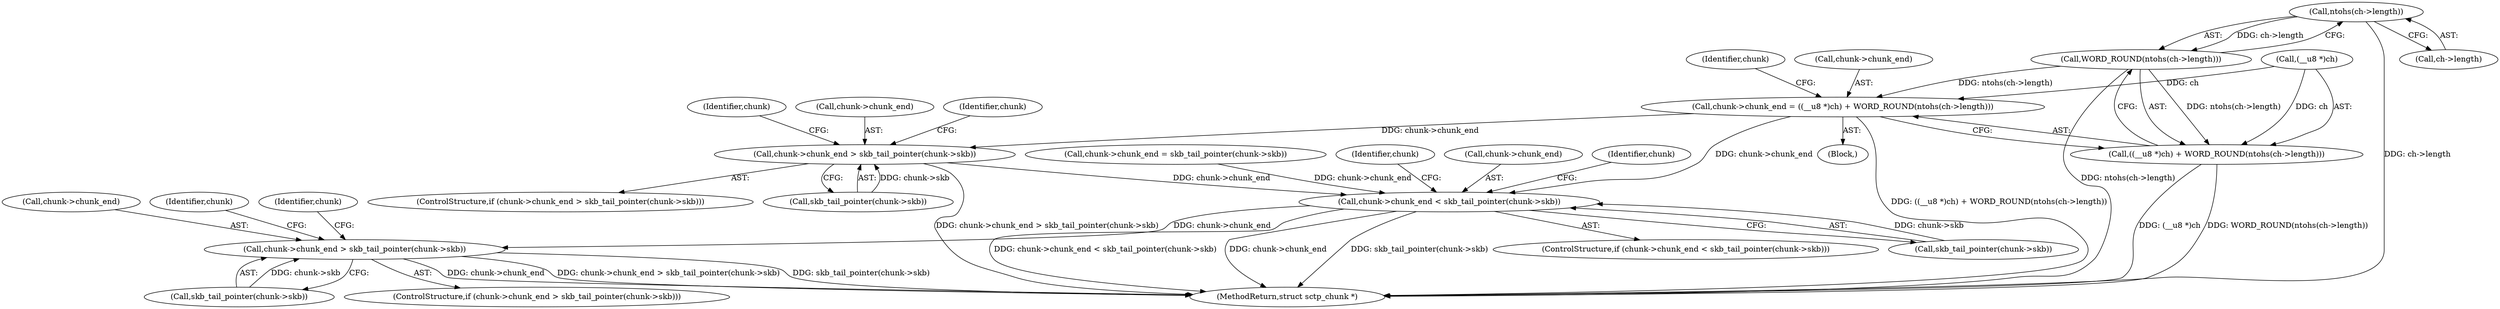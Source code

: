 digraph "0_linux_26b87c7881006311828bb0ab271a551a62dcceb4@pointer" {
"1000245" [label="(Call,ntohs(ch->length))"];
"1000244" [label="(Call,WORD_ROUND(ntohs(ch->length)))"];
"1000236" [label="(Call,chunk->chunk_end = ((__u8 *)ch) + WORD_ROUND(ntohs(ch->length)))"];
"1000257" [label="(Call,chunk->chunk_end > skb_tail_pointer(chunk->skb))"];
"1000287" [label="(Call,chunk->chunk_end < skb_tail_pointer(chunk->skb))"];
"1000303" [label="(Call,chunk->chunk_end > skb_tail_pointer(chunk->skb))"];
"1000240" [label="(Call,((__u8 *)ch) + WORD_ROUND(ntohs(ch->length)))"];
"1000265" [label="(Call,chunk->chunk_end = skb_tail_pointer(chunk->skb))"];
"1000302" [label="(ControlStructure,if (chunk->chunk_end > skb_tail_pointer(chunk->skb)))"];
"1000240" [label="(Call,((__u8 *)ch) + WORD_ROUND(ntohs(ch->length)))"];
"1000256" [label="(ControlStructure,if (chunk->chunk_end > skb_tail_pointer(chunk->skb)))"];
"1000303" [label="(Call,chunk->chunk_end > skb_tail_pointer(chunk->skb))"];
"1000305" [label="(Identifier,chunk)"];
"1000258" [label="(Call,chunk->chunk_end)"];
"1000307" [label="(Call,skb_tail_pointer(chunk->skb))"];
"1000304" [label="(Call,chunk->chunk_end)"];
"1000287" [label="(Call,chunk->chunk_end < skb_tail_pointer(chunk->skb))"];
"1000327" [label="(Identifier,chunk)"];
"1000288" [label="(Call,chunk->chunk_end)"];
"1000241" [label="(Call,(__u8 *)ch)"];
"1000246" [label="(Call,ch->length)"];
"1000257" [label="(Call,chunk->chunk_end > skb_tail_pointer(chunk->skb))"];
"1000267" [label="(Identifier,chunk)"];
"1000115" [label="(Block,)"];
"1000244" [label="(Call,WORD_ROUND(ntohs(ch->length)))"];
"1000275" [label="(Identifier,chunk)"];
"1000261" [label="(Call,skb_tail_pointer(chunk->skb))"];
"1000236" [label="(Call,chunk->chunk_end = ((__u8 *)ch) + WORD_ROUND(ntohs(ch->length)))"];
"1000286" [label="(ControlStructure,if (chunk->chunk_end < skb_tail_pointer(chunk->skb)))"];
"1000237" [label="(Call,chunk->chunk_end)"];
"1000253" [label="(Identifier,chunk)"];
"1000298" [label="(Identifier,chunk)"];
"1000313" [label="(Identifier,chunk)"];
"1000291" [label="(Call,skb_tail_pointer(chunk->skb))"];
"1000353" [label="(MethodReturn,struct sctp_chunk *)"];
"1000245" [label="(Call,ntohs(ch->length))"];
"1000245" -> "1000244"  [label="AST: "];
"1000245" -> "1000246"  [label="CFG: "];
"1000246" -> "1000245"  [label="AST: "];
"1000244" -> "1000245"  [label="CFG: "];
"1000245" -> "1000353"  [label="DDG: ch->length"];
"1000245" -> "1000244"  [label="DDG: ch->length"];
"1000244" -> "1000240"  [label="AST: "];
"1000240" -> "1000244"  [label="CFG: "];
"1000244" -> "1000353"  [label="DDG: ntohs(ch->length)"];
"1000244" -> "1000236"  [label="DDG: ntohs(ch->length)"];
"1000244" -> "1000240"  [label="DDG: ntohs(ch->length)"];
"1000236" -> "1000115"  [label="AST: "];
"1000236" -> "1000240"  [label="CFG: "];
"1000237" -> "1000236"  [label="AST: "];
"1000240" -> "1000236"  [label="AST: "];
"1000253" -> "1000236"  [label="CFG: "];
"1000236" -> "1000353"  [label="DDG: ((__u8 *)ch) + WORD_ROUND(ntohs(ch->length))"];
"1000241" -> "1000236"  [label="DDG: ch"];
"1000236" -> "1000257"  [label="DDG: chunk->chunk_end"];
"1000236" -> "1000287"  [label="DDG: chunk->chunk_end"];
"1000257" -> "1000256"  [label="AST: "];
"1000257" -> "1000261"  [label="CFG: "];
"1000258" -> "1000257"  [label="AST: "];
"1000261" -> "1000257"  [label="AST: "];
"1000267" -> "1000257"  [label="CFG: "];
"1000275" -> "1000257"  [label="CFG: "];
"1000257" -> "1000353"  [label="DDG: chunk->chunk_end > skb_tail_pointer(chunk->skb)"];
"1000261" -> "1000257"  [label="DDG: chunk->skb"];
"1000257" -> "1000287"  [label="DDG: chunk->chunk_end"];
"1000287" -> "1000286"  [label="AST: "];
"1000287" -> "1000291"  [label="CFG: "];
"1000288" -> "1000287"  [label="AST: "];
"1000291" -> "1000287"  [label="AST: "];
"1000298" -> "1000287"  [label="CFG: "];
"1000305" -> "1000287"  [label="CFG: "];
"1000287" -> "1000353"  [label="DDG: skb_tail_pointer(chunk->skb)"];
"1000287" -> "1000353"  [label="DDG: chunk->chunk_end < skb_tail_pointer(chunk->skb)"];
"1000287" -> "1000353"  [label="DDG: chunk->chunk_end"];
"1000265" -> "1000287"  [label="DDG: chunk->chunk_end"];
"1000291" -> "1000287"  [label="DDG: chunk->skb"];
"1000287" -> "1000303"  [label="DDG: chunk->chunk_end"];
"1000303" -> "1000302"  [label="AST: "];
"1000303" -> "1000307"  [label="CFG: "];
"1000304" -> "1000303"  [label="AST: "];
"1000307" -> "1000303"  [label="AST: "];
"1000313" -> "1000303"  [label="CFG: "];
"1000327" -> "1000303"  [label="CFG: "];
"1000303" -> "1000353"  [label="DDG: chunk->chunk_end"];
"1000303" -> "1000353"  [label="DDG: chunk->chunk_end > skb_tail_pointer(chunk->skb)"];
"1000303" -> "1000353"  [label="DDG: skb_tail_pointer(chunk->skb)"];
"1000307" -> "1000303"  [label="DDG: chunk->skb"];
"1000241" -> "1000240"  [label="AST: "];
"1000240" -> "1000353"  [label="DDG: WORD_ROUND(ntohs(ch->length))"];
"1000240" -> "1000353"  [label="DDG: (__u8 *)ch"];
"1000241" -> "1000240"  [label="DDG: ch"];
}
